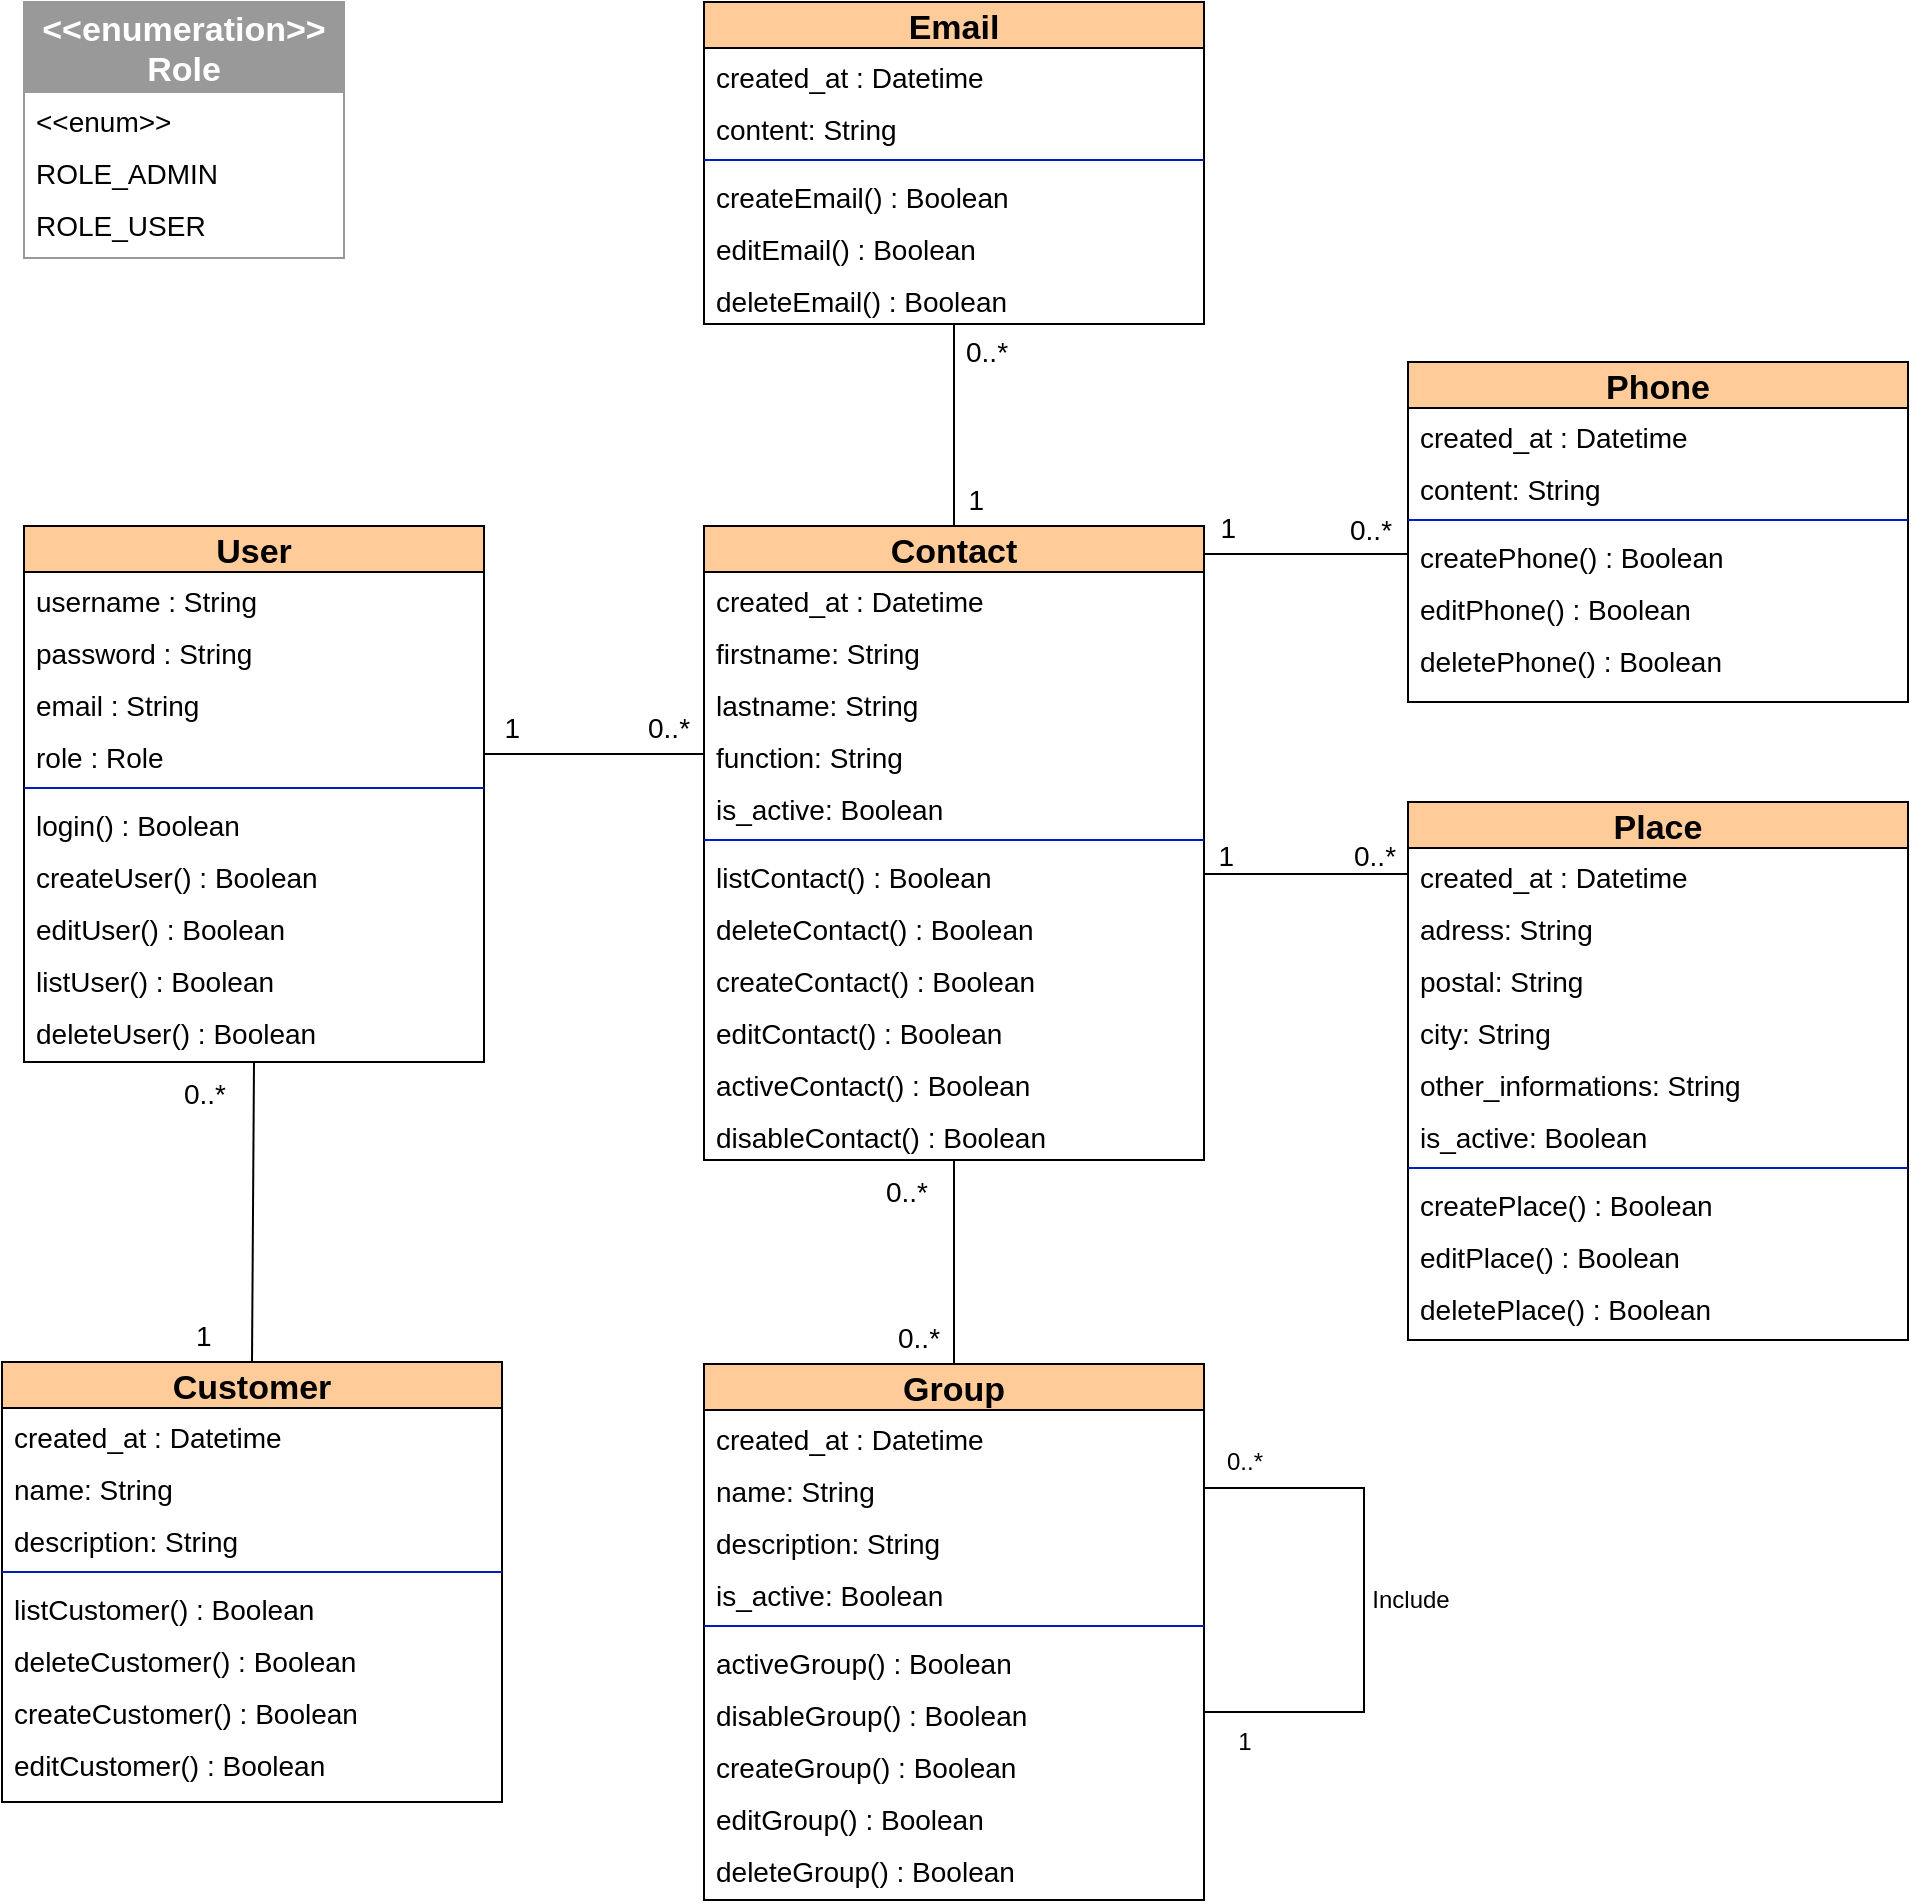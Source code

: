<mxfile version="20.3.0" type="device"><diagram id="C5RBs43oDa-KdzZeNtuy" name="Page-1"><mxGraphModel dx="1278" dy="1468" grid="1" gridSize="10" guides="1" tooltips="1" connect="1" arrows="1" fold="1" page="1" pageScale="1" pageWidth="1169" pageHeight="827" math="0" shadow="0"><root><mxCell id="WIyWlLk6GJQsqaUBKTNV-0"/><mxCell id="WIyWlLk6GJQsqaUBKTNV-1" parent="WIyWlLk6GJQsqaUBKTNV-0"/><mxCell id="zkfFHV4jXpPFQw0GAbJ--0" value="User" style="swimlane;fontStyle=1;align=center;verticalAlign=middle;childLayout=stackLayout;horizontal=1;startSize=23;horizontalStack=0;resizeParent=1;resizeLast=0;collapsible=1;marginBottom=0;strokeWidth=1;fontColor=#000000;strokeColor=#000000;fillColor=#FFCC99;spacingTop=-1;spacingLeft=3;spacingRight=3;fontSize=17;" parent="WIyWlLk6GJQsqaUBKTNV-1" vertex="1"><mxGeometry x="40" y="22" width="230" height="268" as="geometry"><mxRectangle x="230" y="140" width="160" height="26" as="alternateBounds"/></mxGeometry></mxCell><mxCell id="9oAHMmyP13RGsatJzxsT-81" value="username : String" style="text;align=left;verticalAlign=top;spacingLeft=4;spacingRight=4;overflow=hidden;rotatable=0;points=[[0,0.5],[1,0.5]];portConstraint=eastwest;fontSize=14;" parent="zkfFHV4jXpPFQw0GAbJ--0" vertex="1"><mxGeometry y="23" width="230" height="26" as="geometry"/></mxCell><mxCell id="zkfFHV4jXpPFQw0GAbJ--2" value="password : String" style="text;align=left;verticalAlign=top;spacingLeft=4;spacingRight=4;overflow=hidden;rotatable=0;points=[[0,0.5],[1,0.5]];portConstraint=eastwest;rounded=0;shadow=0;html=0;fontSize=14;" parent="zkfFHV4jXpPFQw0GAbJ--0" vertex="1"><mxGeometry y="49" width="230" height="26" as="geometry"/></mxCell><mxCell id="9oAHMmyP13RGsatJzxsT-108" value="email : String" style="text;align=left;verticalAlign=top;spacingLeft=4;spacingRight=4;overflow=hidden;rotatable=0;points=[[0,0.5],[1,0.5]];portConstraint=eastwest;rounded=0;shadow=0;html=0;fontSize=14;" parent="zkfFHV4jXpPFQw0GAbJ--0" vertex="1"><mxGeometry y="75" width="230" height="26" as="geometry"/></mxCell><mxCell id="ClyrQSRL6OCNB4Y0KR-j-0" value="role : Role" style="text;align=left;verticalAlign=top;spacingLeft=4;spacingRight=4;overflow=hidden;rotatable=0;points=[[0,0.5],[1,0.5]];portConstraint=eastwest;fontSize=14;" parent="zkfFHV4jXpPFQw0GAbJ--0" vertex="1"><mxGeometry y="101" width="230" height="26" as="geometry"/></mxCell><mxCell id="9oAHMmyP13RGsatJzxsT-132" value="" style="line;html=1;strokeWidth=1;align=left;verticalAlign=middle;spacingTop=-1;spacingLeft=3;spacingRight=3;rotatable=0;labelPosition=right;points=[];portConstraint=eastwest;fontColor=#ffffff;strokeColor=#001DBC;fillColor=#0050ef;fontSize=14;" parent="zkfFHV4jXpPFQw0GAbJ--0" vertex="1"><mxGeometry y="127" width="230" height="8" as="geometry"/></mxCell><mxCell id="9oAHMmyP13RGsatJzxsT-134" value="login() : Boolean" style="text;align=left;verticalAlign=top;spacingLeft=4;spacingRight=4;overflow=hidden;rotatable=0;points=[[0,0.5],[1,0.5]];portConstraint=eastwest;fontSize=14;" parent="zkfFHV4jXpPFQw0GAbJ--0" vertex="1"><mxGeometry y="135" width="230" height="26" as="geometry"/></mxCell><mxCell id="9oAHMmyP13RGsatJzxsT-133" value="createUser() : Boolean" style="text;align=left;verticalAlign=top;spacingLeft=4;spacingRight=4;overflow=hidden;rotatable=0;points=[[0,0.5],[1,0.5]];portConstraint=eastwest;fontSize=14;" parent="zkfFHV4jXpPFQw0GAbJ--0" vertex="1"><mxGeometry y="161" width="230" height="26" as="geometry"/></mxCell><mxCell id="ClyrQSRL6OCNB4Y0KR-j-55" value="editUser() : Boolean" style="text;align=left;verticalAlign=top;spacingLeft=4;spacingRight=4;overflow=hidden;rotatable=0;points=[[0,0.5],[1,0.5]];portConstraint=eastwest;fontSize=14;" parent="zkfFHV4jXpPFQw0GAbJ--0" vertex="1"><mxGeometry y="187" width="230" height="26" as="geometry"/></mxCell><mxCell id="0Ci-k0hGBjdWQDtlsWb2-2" value="listUser() : Boolean" style="text;align=left;verticalAlign=top;spacingLeft=4;spacingRight=4;overflow=hidden;rotatable=0;points=[[0,0.5],[1,0.5]];portConstraint=eastwest;fontSize=14;" parent="zkfFHV4jXpPFQw0GAbJ--0" vertex="1"><mxGeometry y="213" width="230" height="26" as="geometry"/></mxCell><mxCell id="pY5E9RGfljGWCtQglX7y-55" value="deleteUser() : Boolean" style="text;align=left;verticalAlign=top;spacingLeft=4;spacingRight=4;overflow=hidden;rotatable=0;points=[[0,0.5],[1,0.5]];portConstraint=eastwest;fontSize=14;" parent="zkfFHV4jXpPFQw0GAbJ--0" vertex="1"><mxGeometry y="239" width="230" height="26" as="geometry"/></mxCell><mxCell id="9oAHMmyP13RGsatJzxsT-19" value="Contact" style="swimlane;fontStyle=1;align=center;verticalAlign=middle;childLayout=stackLayout;horizontal=1;startSize=23;horizontalStack=0;resizeParent=1;resizeLast=0;collapsible=1;marginBottom=0;strokeWidth=1;fontColor=#000000;strokeColor=#000000;fillColor=#FFCC99;spacingTop=-1;spacingLeft=3;spacingRight=3;fontSize=17;" parent="WIyWlLk6GJQsqaUBKTNV-1" vertex="1"><mxGeometry x="380" y="22" width="250" height="317" as="geometry"><mxRectangle x="130" y="380" width="160" height="26" as="alternateBounds"/></mxGeometry></mxCell><mxCell id="9oAHMmyP13RGsatJzxsT-57" value="created_at : Datetime" style="text;align=left;verticalAlign=top;spacingLeft=4;spacingRight=4;overflow=hidden;rotatable=0;points=[[0,0.5],[1,0.5]];portConstraint=eastwest;fontSize=14;" parent="9oAHMmyP13RGsatJzxsT-19" vertex="1"><mxGeometry y="23" width="250" height="26" as="geometry"/></mxCell><mxCell id="9oAHMmyP13RGsatJzxsT-131" value="firstname: String" style="text;align=left;verticalAlign=top;spacingLeft=4;spacingRight=4;overflow=hidden;rotatable=0;points=[[0,0.5],[1,0.5]];portConstraint=eastwest;fontSize=14;" parent="9oAHMmyP13RGsatJzxsT-19" vertex="1"><mxGeometry y="49" width="250" height="26" as="geometry"/></mxCell><mxCell id="pY5E9RGfljGWCtQglX7y-11" value="lastname: String" style="text;align=left;verticalAlign=top;spacingLeft=4;spacingRight=4;overflow=hidden;rotatable=0;points=[[0,0.5],[1,0.5]];portConstraint=eastwest;fontSize=14;" parent="9oAHMmyP13RGsatJzxsT-19" vertex="1"><mxGeometry y="75" width="250" height="26" as="geometry"/></mxCell><mxCell id="9oAHMmyP13RGsatJzxsT-58" value="function: String" style="text;align=left;verticalAlign=top;spacingLeft=4;spacingRight=4;overflow=hidden;rotatable=0;points=[[0,0.5],[1,0.5]];portConstraint=eastwest;fontSize=14;" parent="9oAHMmyP13RGsatJzxsT-19" vertex="1"><mxGeometry y="101" width="250" height="26" as="geometry"/></mxCell><mxCell id="pY5E9RGfljGWCtQglX7y-58" value="is_active: Boolean" style="text;align=left;verticalAlign=top;spacingLeft=4;spacingRight=4;overflow=hidden;rotatable=0;points=[[0,0.5],[1,0.5]];portConstraint=eastwest;fontSize=14;" parent="9oAHMmyP13RGsatJzxsT-19" vertex="1"><mxGeometry y="127" width="250" height="26" as="geometry"/></mxCell><mxCell id="9oAHMmyP13RGsatJzxsT-114" value="" style="line;html=1;strokeWidth=1;align=left;verticalAlign=middle;spacingTop=-1;spacingLeft=3;spacingRight=3;rotatable=0;labelPosition=right;points=[];portConstraint=eastwest;fontColor=#ffffff;strokeColor=#001DBC;fillColor=#0050ef;fontSize=14;" parent="9oAHMmyP13RGsatJzxsT-19" vertex="1"><mxGeometry y="153" width="250" height="8" as="geometry"/></mxCell><mxCell id="ClyrQSRL6OCNB4Y0KR-j-54" value="listContact() : Boolean" style="text;align=left;verticalAlign=top;spacingLeft=4;spacingRight=4;overflow=hidden;rotatable=0;points=[[0,0.5],[1,0.5]];portConstraint=eastwest;fontSize=14;" parent="9oAHMmyP13RGsatJzxsT-19" vertex="1"><mxGeometry y="161" width="250" height="26" as="geometry"/></mxCell><mxCell id="ClyrQSRL6OCNB4Y0KR-j-53" value="deleteContact() : Boolean" style="text;align=left;verticalAlign=top;spacingLeft=4;spacingRight=4;overflow=hidden;rotatable=0;points=[[0,0.5],[1,0.5]];portConstraint=eastwest;fontSize=14;" parent="9oAHMmyP13RGsatJzxsT-19" vertex="1"><mxGeometry y="187" width="250" height="26" as="geometry"/></mxCell><mxCell id="0Ci-k0hGBjdWQDtlsWb2-0" value="createContact() : Boolean" style="text;align=left;verticalAlign=top;spacingLeft=4;spacingRight=4;overflow=hidden;rotatable=0;points=[[0,0.5],[1,0.5]];portConstraint=eastwest;fontSize=14;" parent="9oAHMmyP13RGsatJzxsT-19" vertex="1"><mxGeometry y="213" width="250" height="26" as="geometry"/></mxCell><mxCell id="0Ci-k0hGBjdWQDtlsWb2-1" value="editContact() : Boolean" style="text;align=left;verticalAlign=top;spacingLeft=4;spacingRight=4;overflow=hidden;rotatable=0;points=[[0,0.5],[1,0.5]];portConstraint=eastwest;fontSize=14;" parent="9oAHMmyP13RGsatJzxsT-19" vertex="1"><mxGeometry y="239" width="250" height="26" as="geometry"/></mxCell><mxCell id="pY5E9RGfljGWCtQglX7y-56" value="activeContact() : Boolean" style="text;align=left;verticalAlign=top;spacingLeft=4;spacingRight=4;overflow=hidden;rotatable=0;points=[[0,0.5],[1,0.5]];portConstraint=eastwest;fontSize=14;" parent="9oAHMmyP13RGsatJzxsT-19" vertex="1"><mxGeometry y="265" width="250" height="26" as="geometry"/></mxCell><mxCell id="pY5E9RGfljGWCtQglX7y-57" value="disableContact() : Boolean" style="text;align=left;verticalAlign=top;spacingLeft=4;spacingRight=4;overflow=hidden;rotatable=0;points=[[0,0.5],[1,0.5]];portConstraint=eastwest;fontSize=14;" parent="9oAHMmyP13RGsatJzxsT-19" vertex="1"><mxGeometry y="291" width="250" height="26" as="geometry"/></mxCell><mxCell id="sANCjxVJvGXHS9VCZvDf-0" value="&lt;&lt;enumeration&gt;&gt;&#10;Role" style="swimlane;fontStyle=1;align=center;verticalAlign=middle;childLayout=stackLayout;horizontal=1;startSize=45;horizontalStack=0;resizeParent=1;resizeLast=0;collapsible=1;marginBottom=0;strokeWidth=1;fontColor=#ffffff;strokeColor=#999999;fillColor=#999999;spacingTop=-1;spacingLeft=3;spacingRight=3;fontSize=17;" parent="WIyWlLk6GJQsqaUBKTNV-1" vertex="1"><mxGeometry x="40" y="-240" width="160" height="128" as="geometry"><mxRectangle x="130" y="380" width="160" height="26" as="alternateBounds"/></mxGeometry></mxCell><mxCell id="sANCjxVJvGXHS9VCZvDf-1" value="&lt;&lt;enum&gt;&gt;" style="text;align=left;verticalAlign=top;spacingLeft=4;spacingRight=4;overflow=hidden;rotatable=0;points=[[0,0.5],[1,0.5]];portConstraint=eastwest;fontSize=14;" parent="sANCjxVJvGXHS9VCZvDf-0" vertex="1"><mxGeometry y="45" width="160" height="26" as="geometry"/></mxCell><mxCell id="sANCjxVJvGXHS9VCZvDf-2" value="ROLE_ADMIN" style="text;align=left;verticalAlign=top;spacingLeft=4;spacingRight=4;overflow=hidden;rotatable=0;points=[[0,0.5],[1,0.5]];portConstraint=eastwest;fontSize=14;" parent="sANCjxVJvGXHS9VCZvDf-0" vertex="1"><mxGeometry y="71" width="160" height="26" as="geometry"/></mxCell><mxCell id="sANCjxVJvGXHS9VCZvDf-3" value="ROLE_USER" style="text;align=left;verticalAlign=top;spacingLeft=4;spacingRight=4;overflow=hidden;rotatable=0;points=[[0,0.5],[1,0.5]];portConstraint=eastwest;fontSize=14;" parent="sANCjxVJvGXHS9VCZvDf-0" vertex="1"><mxGeometry y="97" width="160" height="26" as="geometry"/></mxCell><mxCell id="D9vMiwYX_O8-KCLMsHjm-8" value="" style="endArrow=none;html=1;rounded=0;fontSize=14;entryX=1;entryY=0.5;entryDx=0;entryDy=0;exitX=0;exitY=0.5;exitDx=0;exitDy=0;" parent="WIyWlLk6GJQsqaUBKTNV-1" source="9oAHMmyP13RGsatJzxsT-58" target="ClyrQSRL6OCNB4Y0KR-j-0" edge="1"><mxGeometry relative="1" as="geometry"><mxPoint x="510" y="160" as="sourcePoint"/><mxPoint x="270" y="554" as="targetPoint"/></mxGeometry></mxCell><mxCell id="D9vMiwYX_O8-KCLMsHjm-9" value="0..*" style="resizable=0;html=1;align=left;verticalAlign=bottom;fontSize=14;" parent="D9vMiwYX_O8-KCLMsHjm-8" connectable="0" vertex="1"><mxGeometry x="-1" relative="1" as="geometry"><mxPoint x="-30" y="-3" as="offset"/></mxGeometry></mxCell><mxCell id="D9vMiwYX_O8-KCLMsHjm-10" value="1" style="resizable=0;html=1;align=right;verticalAlign=bottom;fontSize=14;" parent="D9vMiwYX_O8-KCLMsHjm-8" connectable="0" vertex="1"><mxGeometry x="1" relative="1" as="geometry"><mxPoint x="18" y="-3" as="offset"/></mxGeometry></mxCell><mxCell id="Aby-2SnavE-YuqvlwcAp-6" style="edgeStyle=elbowEdgeStyle;rounded=0;orthogonalLoop=1;jettySize=auto;html=1;exitX=0.5;exitY=0;exitDx=0;exitDy=0;fontSize=14;" parent="WIyWlLk6GJQsqaUBKTNV-1" source="zkfFHV4jXpPFQw0GAbJ--0" target="zkfFHV4jXpPFQw0GAbJ--0" edge="1"><mxGeometry relative="1" as="geometry"/></mxCell><mxCell id="efPQvqFKWwwlDH544PdN-0" value="Group" style="swimlane;fontStyle=1;align=center;verticalAlign=middle;childLayout=stackLayout;horizontal=1;startSize=23;horizontalStack=0;resizeParent=1;resizeLast=0;collapsible=1;marginBottom=0;strokeWidth=1;fontColor=#000000;strokeColor=#000000;fillColor=#FFCC99;spacingTop=-1;spacingLeft=3;spacingRight=3;fontSize=17;" parent="WIyWlLk6GJQsqaUBKTNV-1" vertex="1"><mxGeometry x="380" y="441" width="250" height="268" as="geometry"><mxRectangle x="130" y="380" width="160" height="26" as="alternateBounds"/></mxGeometry></mxCell><mxCell id="efPQvqFKWwwlDH544PdN-1" value="created_at : Datetime" style="text;align=left;verticalAlign=top;spacingLeft=4;spacingRight=4;overflow=hidden;rotatable=0;points=[[0,0.5],[1,0.5]];portConstraint=eastwest;fontSize=14;" parent="efPQvqFKWwwlDH544PdN-0" vertex="1"><mxGeometry y="23" width="250" height="26" as="geometry"/></mxCell><mxCell id="efPQvqFKWwwlDH544PdN-2" value="name: String" style="text;align=left;verticalAlign=top;spacingLeft=4;spacingRight=4;overflow=hidden;rotatable=0;points=[[0,0.5],[1,0.5]];portConstraint=eastwest;fontSize=14;" parent="efPQvqFKWwwlDH544PdN-0" vertex="1"><mxGeometry y="49" width="250" height="26" as="geometry"/></mxCell><mxCell id="efPQvqFKWwwlDH544PdN-3" value="description: String" style="text;align=left;verticalAlign=top;spacingLeft=4;spacingRight=4;overflow=hidden;rotatable=0;points=[[0,0.5],[1,0.5]];portConstraint=eastwest;fontSize=14;" parent="efPQvqFKWwwlDH544PdN-0" vertex="1"><mxGeometry y="75" width="250" height="26" as="geometry"/></mxCell><mxCell id="efPQvqFKWwwlDH544PdN-4" value="is_active: Boolean" style="text;align=left;verticalAlign=top;spacingLeft=4;spacingRight=4;overflow=hidden;rotatable=0;points=[[0,0.5],[1,0.5]];portConstraint=eastwest;fontSize=14;" parent="efPQvqFKWwwlDH544PdN-0" vertex="1"><mxGeometry y="101" width="250" height="26" as="geometry"/></mxCell><mxCell id="efPQvqFKWwwlDH544PdN-5" value="" style="line;html=1;strokeWidth=1;align=left;verticalAlign=middle;spacingTop=-1;spacingLeft=3;spacingRight=3;rotatable=0;labelPosition=right;points=[];portConstraint=eastwest;fontColor=#ffffff;strokeColor=#001DBC;fillColor=#0050ef;fontSize=14;" parent="efPQvqFKWwwlDH544PdN-0" vertex="1"><mxGeometry y="127" width="250" height="8" as="geometry"/></mxCell><mxCell id="efPQvqFKWwwlDH544PdN-6" value="activeGroup() : Boolean" style="text;align=left;verticalAlign=top;spacingLeft=4;spacingRight=4;overflow=hidden;rotatable=0;points=[[0,0.5],[1,0.5]];portConstraint=eastwest;fontSize=14;" parent="efPQvqFKWwwlDH544PdN-0" vertex="1"><mxGeometry y="135" width="250" height="26" as="geometry"/></mxCell><mxCell id="efPQvqFKWwwlDH544PdN-7" value="disableGroup() : Boolean" style="text;align=left;verticalAlign=top;spacingLeft=4;spacingRight=4;overflow=hidden;rotatable=0;points=[[0,0.5],[1,0.5]];portConstraint=eastwest;fontSize=14;" parent="efPQvqFKWwwlDH544PdN-0" vertex="1"><mxGeometry y="161" width="250" height="26" as="geometry"/></mxCell><mxCell id="efPQvqFKWwwlDH544PdN-9" value="createGroup() : Boolean" style="text;align=left;verticalAlign=top;spacingLeft=4;spacingRight=4;overflow=hidden;rotatable=0;points=[[0,0.5],[1,0.5]];portConstraint=eastwest;fontSize=14;" parent="efPQvqFKWwwlDH544PdN-0" vertex="1"><mxGeometry y="187" width="250" height="26" as="geometry"/></mxCell><mxCell id="efPQvqFKWwwlDH544PdN-10" value="editGroup() : Boolean" style="text;align=left;verticalAlign=top;spacingLeft=4;spacingRight=4;overflow=hidden;rotatable=0;points=[[0,0.5],[1,0.5]];portConstraint=eastwest;fontSize=14;" parent="efPQvqFKWwwlDH544PdN-0" vertex="1"><mxGeometry y="213" width="250" height="26" as="geometry"/></mxCell><mxCell id="efPQvqFKWwwlDH544PdN-8" value="deleteGroup() : Boolean" style="text;align=left;verticalAlign=top;spacingLeft=4;spacingRight=4;overflow=hidden;rotatable=0;points=[[0,0.5],[1,0.5]];portConstraint=eastwest;fontSize=14;" parent="efPQvqFKWwwlDH544PdN-0" vertex="1"><mxGeometry y="239" width="250" height="26" as="geometry"/></mxCell><mxCell id="kieYaQn-6cz6crMNTbN3-0" value="" style="edgeStyle=orthogonalEdgeStyle;rounded=0;orthogonalLoop=1;jettySize=auto;html=1;entryX=1;entryY=0.5;entryDx=0;entryDy=0;exitX=1;exitY=0.5;exitDx=0;exitDy=0;endArrow=none;endFill=0;" parent="efPQvqFKWwwlDH544PdN-0" source="efPQvqFKWwwlDH544PdN-2" target="efPQvqFKWwwlDH544PdN-7" edge="1"><mxGeometry relative="1" as="geometry"><Array as="points"><mxPoint x="330" y="62"/><mxPoint x="330" y="174"/></Array></mxGeometry></mxCell><mxCell id="efPQvqFKWwwlDH544PdN-11" value="Customer" style="swimlane;fontStyle=1;align=center;verticalAlign=middle;childLayout=stackLayout;horizontal=1;startSize=23;horizontalStack=0;resizeParent=1;resizeLast=0;collapsible=1;marginBottom=0;strokeWidth=1;fontColor=#000000;strokeColor=#000000;fillColor=#FFCC99;spacingTop=-1;spacingLeft=3;spacingRight=3;fontSize=17;" parent="WIyWlLk6GJQsqaUBKTNV-1" vertex="1"><mxGeometry x="29" y="440" width="250" height="220" as="geometry"><mxRectangle x="130" y="380" width="160" height="26" as="alternateBounds"/></mxGeometry></mxCell><mxCell id="efPQvqFKWwwlDH544PdN-12" value="created_at : Datetime" style="text;align=left;verticalAlign=top;spacingLeft=4;spacingRight=4;overflow=hidden;rotatable=0;points=[[0,0.5],[1,0.5]];portConstraint=eastwest;fontSize=14;" parent="efPQvqFKWwwlDH544PdN-11" vertex="1"><mxGeometry y="23" width="250" height="26" as="geometry"/></mxCell><mxCell id="efPQvqFKWwwlDH544PdN-13" value="name: String" style="text;align=left;verticalAlign=top;spacingLeft=4;spacingRight=4;overflow=hidden;rotatable=0;points=[[0,0.5],[1,0.5]];portConstraint=eastwest;fontSize=14;" parent="efPQvqFKWwwlDH544PdN-11" vertex="1"><mxGeometry y="49" width="250" height="26" as="geometry"/></mxCell><mxCell id="efPQvqFKWwwlDH544PdN-14" value="description: String" style="text;align=left;verticalAlign=top;spacingLeft=4;spacingRight=4;overflow=hidden;rotatable=0;points=[[0,0.5],[1,0.5]];portConstraint=eastwest;fontSize=14;" parent="efPQvqFKWwwlDH544PdN-11" vertex="1"><mxGeometry y="75" width="250" height="26" as="geometry"/></mxCell><mxCell id="efPQvqFKWwwlDH544PdN-16" value="" style="line;html=1;strokeWidth=1;align=left;verticalAlign=middle;spacingTop=-1;spacingLeft=3;spacingRight=3;rotatable=0;labelPosition=right;points=[];portConstraint=eastwest;fontColor=#ffffff;strokeColor=#001DBC;fillColor=#0050ef;fontSize=14;" parent="efPQvqFKWwwlDH544PdN-11" vertex="1"><mxGeometry y="101" width="250" height="8" as="geometry"/></mxCell><mxCell id="efPQvqFKWwwlDH544PdN-18" value="listCustomer() : Boolean" style="text;align=left;verticalAlign=top;spacingLeft=4;spacingRight=4;overflow=hidden;rotatable=0;points=[[0,0.5],[1,0.5]];portConstraint=eastwest;fontSize=14;" parent="efPQvqFKWwwlDH544PdN-11" vertex="1"><mxGeometry y="109" width="250" height="26" as="geometry"/></mxCell><mxCell id="efPQvqFKWwwlDH544PdN-19" value="deleteCustomer() : Boolean" style="text;align=left;verticalAlign=top;spacingLeft=4;spacingRight=4;overflow=hidden;rotatable=0;points=[[0,0.5],[1,0.5]];portConstraint=eastwest;fontSize=14;" parent="efPQvqFKWwwlDH544PdN-11" vertex="1"><mxGeometry y="135" width="250" height="26" as="geometry"/></mxCell><mxCell id="efPQvqFKWwwlDH544PdN-20" value="createCustomer() : Boolean" style="text;align=left;verticalAlign=top;spacingLeft=4;spacingRight=4;overflow=hidden;rotatable=0;points=[[0,0.5],[1,0.5]];portConstraint=eastwest;fontSize=14;" parent="efPQvqFKWwwlDH544PdN-11" vertex="1"><mxGeometry y="161" width="250" height="26" as="geometry"/></mxCell><mxCell id="efPQvqFKWwwlDH544PdN-21" value="editCustomer() : Boolean" style="text;align=left;verticalAlign=top;spacingLeft=4;spacingRight=4;overflow=hidden;rotatable=0;points=[[0,0.5],[1,0.5]];portConstraint=eastwest;fontSize=14;" parent="efPQvqFKWwwlDH544PdN-11" vertex="1"><mxGeometry y="187" width="250" height="26" as="geometry"/></mxCell><mxCell id="pY5E9RGfljGWCtQglX7y-0" value="Email" style="swimlane;fontStyle=1;align=center;verticalAlign=middle;childLayout=stackLayout;horizontal=1;startSize=23;horizontalStack=0;resizeParent=1;resizeLast=0;collapsible=1;marginBottom=0;strokeWidth=1;fontColor=#000000;strokeColor=#000000;fillColor=#FFCC99;spacingTop=-1;spacingLeft=3;spacingRight=3;fontSize=17;" parent="WIyWlLk6GJQsqaUBKTNV-1" vertex="1"><mxGeometry x="380" y="-240" width="250" height="161" as="geometry"><mxRectangle x="130" y="380" width="160" height="26" as="alternateBounds"/></mxGeometry></mxCell><mxCell id="pY5E9RGfljGWCtQglX7y-1" value="created_at : Datetime" style="text;align=left;verticalAlign=top;spacingLeft=4;spacingRight=4;overflow=hidden;rotatable=0;points=[[0,0.5],[1,0.5]];portConstraint=eastwest;fontSize=14;" parent="pY5E9RGfljGWCtQglX7y-0" vertex="1"><mxGeometry y="23" width="250" height="26" as="geometry"/></mxCell><mxCell id="pY5E9RGfljGWCtQglX7y-2" value="content: String" style="text;align=left;verticalAlign=top;spacingLeft=4;spacingRight=4;overflow=hidden;rotatable=0;points=[[0,0.5],[1,0.5]];portConstraint=eastwest;fontSize=14;" parent="pY5E9RGfljGWCtQglX7y-0" vertex="1"><mxGeometry y="49" width="250" height="26" as="geometry"/></mxCell><mxCell id="pY5E9RGfljGWCtQglX7y-5" value="" style="line;html=1;strokeWidth=1;align=left;verticalAlign=middle;spacingTop=-1;spacingLeft=3;spacingRight=3;rotatable=0;labelPosition=right;points=[];portConstraint=eastwest;fontColor=#ffffff;strokeColor=#001DBC;fillColor=#0050ef;fontSize=14;" parent="pY5E9RGfljGWCtQglX7y-0" vertex="1"><mxGeometry y="75" width="250" height="8" as="geometry"/></mxCell><mxCell id="pY5E9RGfljGWCtQglX7y-9" value="createEmail() : Boolean" style="text;align=left;verticalAlign=top;spacingLeft=4;spacingRight=4;overflow=hidden;rotatable=0;points=[[0,0.5],[1,0.5]];portConstraint=eastwest;fontSize=14;" parent="pY5E9RGfljGWCtQglX7y-0" vertex="1"><mxGeometry y="83" width="250" height="26" as="geometry"/></mxCell><mxCell id="pY5E9RGfljGWCtQglX7y-10" value="editEmail() : Boolean" style="text;align=left;verticalAlign=top;spacingLeft=4;spacingRight=4;overflow=hidden;rotatable=0;points=[[0,0.5],[1,0.5]];portConstraint=eastwest;fontSize=14;" parent="pY5E9RGfljGWCtQglX7y-0" vertex="1"><mxGeometry y="109" width="250" height="26" as="geometry"/></mxCell><mxCell id="pY5E9RGfljGWCtQglX7y-8" value="deleteEmail() : Boolean" style="text;align=left;verticalAlign=top;spacingLeft=4;spacingRight=4;overflow=hidden;rotatable=0;points=[[0,0.5],[1,0.5]];portConstraint=eastwest;fontSize=14;" parent="pY5E9RGfljGWCtQglX7y-0" vertex="1"><mxGeometry y="135" width="250" height="26" as="geometry"/></mxCell><mxCell id="pY5E9RGfljGWCtQglX7y-16" value="Phone" style="swimlane;fontStyle=1;align=center;verticalAlign=middle;childLayout=stackLayout;horizontal=1;startSize=23;horizontalStack=0;resizeParent=1;resizeLast=0;collapsible=1;marginBottom=0;strokeWidth=1;fontColor=#000000;strokeColor=#000000;fillColor=#FFCC99;spacingTop=-1;spacingLeft=3;spacingRight=3;fontSize=17;" parent="WIyWlLk6GJQsqaUBKTNV-1" vertex="1"><mxGeometry x="732" y="-60" width="250" height="170" as="geometry"><mxRectangle x="130" y="380" width="160" height="26" as="alternateBounds"/></mxGeometry></mxCell><mxCell id="pY5E9RGfljGWCtQglX7y-17" value="created_at : Datetime" style="text;align=left;verticalAlign=top;spacingLeft=4;spacingRight=4;overflow=hidden;rotatable=0;points=[[0,0.5],[1,0.5]];portConstraint=eastwest;fontSize=14;" parent="pY5E9RGfljGWCtQglX7y-16" vertex="1"><mxGeometry y="23" width="250" height="26" as="geometry"/></mxCell><mxCell id="pY5E9RGfljGWCtQglX7y-18" value="content: String" style="text;align=left;verticalAlign=top;spacingLeft=4;spacingRight=4;overflow=hidden;rotatable=0;points=[[0,0.5],[1,0.5]];portConstraint=eastwest;fontSize=14;" parent="pY5E9RGfljGWCtQglX7y-16" vertex="1"><mxGeometry y="49" width="250" height="26" as="geometry"/></mxCell><mxCell id="pY5E9RGfljGWCtQglX7y-20" value="" style="line;html=1;strokeWidth=1;align=left;verticalAlign=middle;spacingTop=-1;spacingLeft=3;spacingRight=3;rotatable=0;labelPosition=right;points=[];portConstraint=eastwest;fontColor=#ffffff;strokeColor=#001DBC;fillColor=#0050ef;fontSize=14;" parent="pY5E9RGfljGWCtQglX7y-16" vertex="1"><mxGeometry y="75" width="250" height="8" as="geometry"/></mxCell><mxCell id="pY5E9RGfljGWCtQglX7y-24" value="createPhone() : Boolean" style="text;align=left;verticalAlign=top;spacingLeft=4;spacingRight=4;overflow=hidden;rotatable=0;points=[[0,0.5],[1,0.5]];portConstraint=eastwest;fontSize=14;" parent="pY5E9RGfljGWCtQglX7y-16" vertex="1"><mxGeometry y="83" width="250" height="26" as="geometry"/></mxCell><mxCell id="pY5E9RGfljGWCtQglX7y-25" value="editPhone() : Boolean" style="text;align=left;verticalAlign=top;spacingLeft=4;spacingRight=4;overflow=hidden;rotatable=0;points=[[0,0.5],[1,0.5]];portConstraint=eastwest;fontSize=14;" parent="pY5E9RGfljGWCtQglX7y-16" vertex="1"><mxGeometry y="109" width="250" height="26" as="geometry"/></mxCell><mxCell id="pY5E9RGfljGWCtQglX7y-23" value="deletePhone() : Boolean" style="text;align=left;verticalAlign=top;spacingLeft=4;spacingRight=4;overflow=hidden;rotatable=0;points=[[0,0.5],[1,0.5]];portConstraint=eastwest;fontSize=14;" parent="pY5E9RGfljGWCtQglX7y-16" vertex="1"><mxGeometry y="135" width="250" height="26" as="geometry"/></mxCell><mxCell id="pY5E9RGfljGWCtQglX7y-26" value="Place" style="swimlane;fontStyle=1;align=center;verticalAlign=middle;childLayout=stackLayout;horizontal=1;startSize=23;horizontalStack=0;resizeParent=1;resizeLast=0;collapsible=1;marginBottom=0;strokeWidth=1;fontColor=#000000;strokeColor=#000000;fillColor=#FFCC99;spacingTop=-1;spacingLeft=3;spacingRight=3;fontSize=17;" parent="WIyWlLk6GJQsqaUBKTNV-1" vertex="1"><mxGeometry x="732" y="160" width="250" height="269" as="geometry"><mxRectangle x="130" y="380" width="160" height="26" as="alternateBounds"/></mxGeometry></mxCell><mxCell id="pY5E9RGfljGWCtQglX7y-27" value="created_at : Datetime" style="text;align=left;verticalAlign=top;spacingLeft=4;spacingRight=4;overflow=hidden;rotatable=0;points=[[0,0.5],[1,0.5]];portConstraint=eastwest;fontSize=14;" parent="pY5E9RGfljGWCtQglX7y-26" vertex="1"><mxGeometry y="23" width="250" height="26" as="geometry"/></mxCell><mxCell id="pY5E9RGfljGWCtQglX7y-36" value="adress: String" style="text;align=left;verticalAlign=top;spacingLeft=4;spacingRight=4;overflow=hidden;rotatable=0;points=[[0,0.5],[1,0.5]];portConstraint=eastwest;fontSize=14;" parent="pY5E9RGfljGWCtQglX7y-26" vertex="1"><mxGeometry y="49" width="250" height="26" as="geometry"/></mxCell><mxCell id="pY5E9RGfljGWCtQglX7y-37" value="postal: String" style="text;align=left;verticalAlign=top;spacingLeft=4;spacingRight=4;overflow=hidden;rotatable=0;points=[[0,0.5],[1,0.5]];portConstraint=eastwest;fontSize=14;" parent="pY5E9RGfljGWCtQglX7y-26" vertex="1"><mxGeometry y="75" width="250" height="26" as="geometry"/></mxCell><mxCell id="pY5E9RGfljGWCtQglX7y-38" value="city: String" style="text;align=left;verticalAlign=top;spacingLeft=4;spacingRight=4;overflow=hidden;rotatable=0;points=[[0,0.5],[1,0.5]];portConstraint=eastwest;fontSize=14;" parent="pY5E9RGfljGWCtQglX7y-26" vertex="1"><mxGeometry y="101" width="250" height="26" as="geometry"/></mxCell><mxCell id="pY5E9RGfljGWCtQglX7y-39" value="other_informations: String" style="text;align=left;verticalAlign=top;spacingLeft=4;spacingRight=4;overflow=hidden;rotatable=0;points=[[0,0.5],[1,0.5]];portConstraint=eastwest;fontSize=14;" parent="pY5E9RGfljGWCtQglX7y-26" vertex="1"><mxGeometry y="127" width="250" height="26" as="geometry"/></mxCell><mxCell id="pY5E9RGfljGWCtQglX7y-29" value="is_active: Boolean" style="text;align=left;verticalAlign=top;spacingLeft=4;spacingRight=4;overflow=hidden;rotatable=0;points=[[0,0.5],[1,0.5]];portConstraint=eastwest;fontSize=14;" parent="pY5E9RGfljGWCtQglX7y-26" vertex="1"><mxGeometry y="153" width="250" height="26" as="geometry"/></mxCell><mxCell id="pY5E9RGfljGWCtQglX7y-30" value="" style="line;html=1;strokeWidth=1;align=left;verticalAlign=middle;spacingTop=-1;spacingLeft=3;spacingRight=3;rotatable=0;labelPosition=right;points=[];portConstraint=eastwest;fontColor=#ffffff;strokeColor=#001DBC;fillColor=#0050ef;fontSize=14;" parent="pY5E9RGfljGWCtQglX7y-26" vertex="1"><mxGeometry y="179" width="250" height="8" as="geometry"/></mxCell><mxCell id="pY5E9RGfljGWCtQglX7y-31" value="createPlace() : Boolean" style="text;align=left;verticalAlign=top;spacingLeft=4;spacingRight=4;overflow=hidden;rotatable=0;points=[[0,0.5],[1,0.5]];portConstraint=eastwest;fontSize=14;" parent="pY5E9RGfljGWCtQglX7y-26" vertex="1"><mxGeometry y="187" width="250" height="26" as="geometry"/></mxCell><mxCell id="pY5E9RGfljGWCtQglX7y-32" value="editPlace() : Boolean" style="text;align=left;verticalAlign=top;spacingLeft=4;spacingRight=4;overflow=hidden;rotatable=0;points=[[0,0.5],[1,0.5]];portConstraint=eastwest;fontSize=14;" parent="pY5E9RGfljGWCtQglX7y-26" vertex="1"><mxGeometry y="213" width="250" height="26" as="geometry"/></mxCell><mxCell id="pY5E9RGfljGWCtQglX7y-33" value="deletePlace() : Boolean" style="text;align=left;verticalAlign=top;spacingLeft=4;spacingRight=4;overflow=hidden;rotatable=0;points=[[0,0.5],[1,0.5]];portConstraint=eastwest;fontSize=14;" parent="pY5E9RGfljGWCtQglX7y-26" vertex="1"><mxGeometry y="239" width="250" height="26" as="geometry"/></mxCell><mxCell id="pY5E9RGfljGWCtQglX7y-40" value="" style="endArrow=none;html=1;rounded=0;fontSize=14;entryX=0.5;entryY=1;entryDx=0;entryDy=0;exitX=0.5;exitY=0;exitDx=0;exitDy=0;" parent="WIyWlLk6GJQsqaUBKTNV-1" source="efPQvqFKWwwlDH544PdN-11" target="zkfFHV4jXpPFQw0GAbJ--0" edge="1"><mxGeometry relative="1" as="geometry"><mxPoint x="470" y="144.5" as="sourcePoint"/><mxPoint x="280" y="120" as="targetPoint"/></mxGeometry></mxCell><mxCell id="pY5E9RGfljGWCtQglX7y-41" value="1" style="resizable=0;html=1;align=left;verticalAlign=bottom;fontSize=14;" parent="pY5E9RGfljGWCtQglX7y-40" connectable="0" vertex="1"><mxGeometry x="-1" relative="1" as="geometry"><mxPoint x="-30" y="-3" as="offset"/></mxGeometry></mxCell><mxCell id="pY5E9RGfljGWCtQglX7y-42" value="&lt;span style=&quot;text-align: left;&quot;&gt;0..*&lt;/span&gt;" style="resizable=0;html=1;align=right;verticalAlign=bottom;fontSize=14;" parent="pY5E9RGfljGWCtQglX7y-40" connectable="0" vertex="1"><mxGeometry x="1" relative="1" as="geometry"><mxPoint x="-13" y="26" as="offset"/></mxGeometry></mxCell><mxCell id="pY5E9RGfljGWCtQglX7y-43" value="" style="endArrow=none;html=1;rounded=0;fontSize=14;entryX=0.5;entryY=1;entryDx=0;entryDy=0;exitX=0.5;exitY=0;exitDx=0;exitDy=0;" parent="WIyWlLk6GJQsqaUBKTNV-1" source="efPQvqFKWwwlDH544PdN-0" target="9oAHMmyP13RGsatJzxsT-19" edge="1"><mxGeometry relative="1" as="geometry"><mxPoint x="165" y="380" as="sourcePoint"/><mxPoint x="165" y="300" as="targetPoint"/></mxGeometry></mxCell><mxCell id="pY5E9RGfljGWCtQglX7y-44" value="0..*" style="resizable=0;html=1;align=left;verticalAlign=bottom;fontSize=14;" parent="pY5E9RGfljGWCtQglX7y-43" connectable="0" vertex="1"><mxGeometry x="-1" relative="1" as="geometry"><mxPoint x="-30" y="-3" as="offset"/></mxGeometry></mxCell><mxCell id="pY5E9RGfljGWCtQglX7y-45" value="&lt;span style=&quot;text-align: left;&quot;&gt;0..*&lt;/span&gt;" style="resizable=0;html=1;align=right;verticalAlign=bottom;fontSize=14;" parent="pY5E9RGfljGWCtQglX7y-43" connectable="0" vertex="1"><mxGeometry x="1" relative="1" as="geometry"><mxPoint x="-13" y="26" as="offset"/></mxGeometry></mxCell><mxCell id="pY5E9RGfljGWCtQglX7y-46" value="" style="endArrow=none;html=1;rounded=0;fontSize=14;entryX=0.5;entryY=0;entryDx=0;entryDy=0;exitX=0.5;exitY=1;exitDx=0;exitDy=0;" parent="WIyWlLk6GJQsqaUBKTNV-1" source="pY5E9RGfljGWCtQglX7y-0" target="9oAHMmyP13RGsatJzxsT-19" edge="1"><mxGeometry relative="1" as="geometry"><mxPoint x="470" y="144.5" as="sourcePoint"/><mxPoint x="280" y="146" as="targetPoint"/></mxGeometry></mxCell><mxCell id="pY5E9RGfljGWCtQglX7y-47" value="0..*" style="resizable=0;html=1;align=left;verticalAlign=bottom;fontSize=14;" parent="pY5E9RGfljGWCtQglX7y-46" connectable="0" vertex="1"><mxGeometry x="-1" relative="1" as="geometry"><mxPoint x="4" y="24" as="offset"/></mxGeometry></mxCell><mxCell id="pY5E9RGfljGWCtQglX7y-48" value="1" style="resizable=0;html=1;align=right;verticalAlign=bottom;fontSize=14;" parent="pY5E9RGfljGWCtQglX7y-46" connectable="0" vertex="1"><mxGeometry x="1" relative="1" as="geometry"><mxPoint x="15" y="-3" as="offset"/></mxGeometry></mxCell><mxCell id="pY5E9RGfljGWCtQglX7y-49" value="" style="endArrow=none;html=1;rounded=0;fontSize=14;entryX=1;entryY=0.5;entryDx=0;entryDy=0;exitX=0;exitY=0.5;exitDx=0;exitDy=0;" parent="WIyWlLk6GJQsqaUBKTNV-1" source="pY5E9RGfljGWCtQglX7y-24" edge="1"><mxGeometry relative="1" as="geometry"><mxPoint x="870" y="6" as="sourcePoint"/><mxPoint x="630" y="36" as="targetPoint"/></mxGeometry></mxCell><mxCell id="pY5E9RGfljGWCtQglX7y-50" value="0..*" style="resizable=0;html=1;align=left;verticalAlign=bottom;fontSize=14;" parent="pY5E9RGfljGWCtQglX7y-49" connectable="0" vertex="1"><mxGeometry x="-1" relative="1" as="geometry"><mxPoint x="-31" y="-2" as="offset"/></mxGeometry></mxCell><mxCell id="pY5E9RGfljGWCtQglX7y-51" value="1" style="resizable=0;html=1;align=right;verticalAlign=bottom;fontSize=14;" parent="pY5E9RGfljGWCtQglX7y-49" connectable="0" vertex="1"><mxGeometry x="1" relative="1" as="geometry"><mxPoint x="16" y="-3" as="offset"/></mxGeometry></mxCell><mxCell id="pY5E9RGfljGWCtQglX7y-52" value="" style="endArrow=none;html=1;rounded=0;fontSize=14;entryX=1;entryY=0.5;entryDx=0;entryDy=0;exitX=0;exitY=0.5;exitDx=0;exitDy=0;" parent="WIyWlLk6GJQsqaUBKTNV-1" source="pY5E9RGfljGWCtQglX7y-27" target="ClyrQSRL6OCNB4Y0KR-j-54" edge="1"><mxGeometry relative="1" as="geometry"><mxPoint x="730" y="190" as="sourcePoint"/><mxPoint x="595" y="300" as="targetPoint"/></mxGeometry></mxCell><mxCell id="pY5E9RGfljGWCtQglX7y-53" value="0..*" style="resizable=0;html=1;align=left;verticalAlign=bottom;fontSize=14;" parent="pY5E9RGfljGWCtQglX7y-52" connectable="0" vertex="1"><mxGeometry x="-1" relative="1" as="geometry"><mxPoint x="-29" y="1" as="offset"/></mxGeometry></mxCell><mxCell id="pY5E9RGfljGWCtQglX7y-54" value="&lt;span style=&quot;text-align: left;&quot;&gt;1&lt;/span&gt;" style="resizable=0;html=1;align=right;verticalAlign=bottom;fontSize=14;" parent="pY5E9RGfljGWCtQglX7y-52" connectable="0" vertex="1"><mxGeometry x="1" relative="1" as="geometry"><mxPoint x="15" y="1" as="offset"/></mxGeometry></mxCell><mxCell id="kieYaQn-6cz6crMNTbN3-2" value="0..*" style="text;html=1;align=center;verticalAlign=middle;resizable=0;points=[];autosize=1;strokeColor=none;fillColor=none;" parent="WIyWlLk6GJQsqaUBKTNV-1" vertex="1"><mxGeometry x="630" y="475" width="40" height="30" as="geometry"/></mxCell><mxCell id="kieYaQn-6cz6crMNTbN3-3" value="1" style="text;html=1;align=center;verticalAlign=middle;resizable=0;points=[];autosize=1;strokeColor=none;fillColor=none;" parent="WIyWlLk6GJQsqaUBKTNV-1" vertex="1"><mxGeometry x="635" y="615" width="30" height="30" as="geometry"/></mxCell><mxCell id="kieYaQn-6cz6crMNTbN3-4" value="Include" style="text;html=1;align=center;verticalAlign=middle;resizable=0;points=[];autosize=1;strokeColor=none;fillColor=none;" parent="WIyWlLk6GJQsqaUBKTNV-1" vertex="1"><mxGeometry x="703" y="544" width="60" height="30" as="geometry"/></mxCell></root></mxGraphModel></diagram></mxfile>